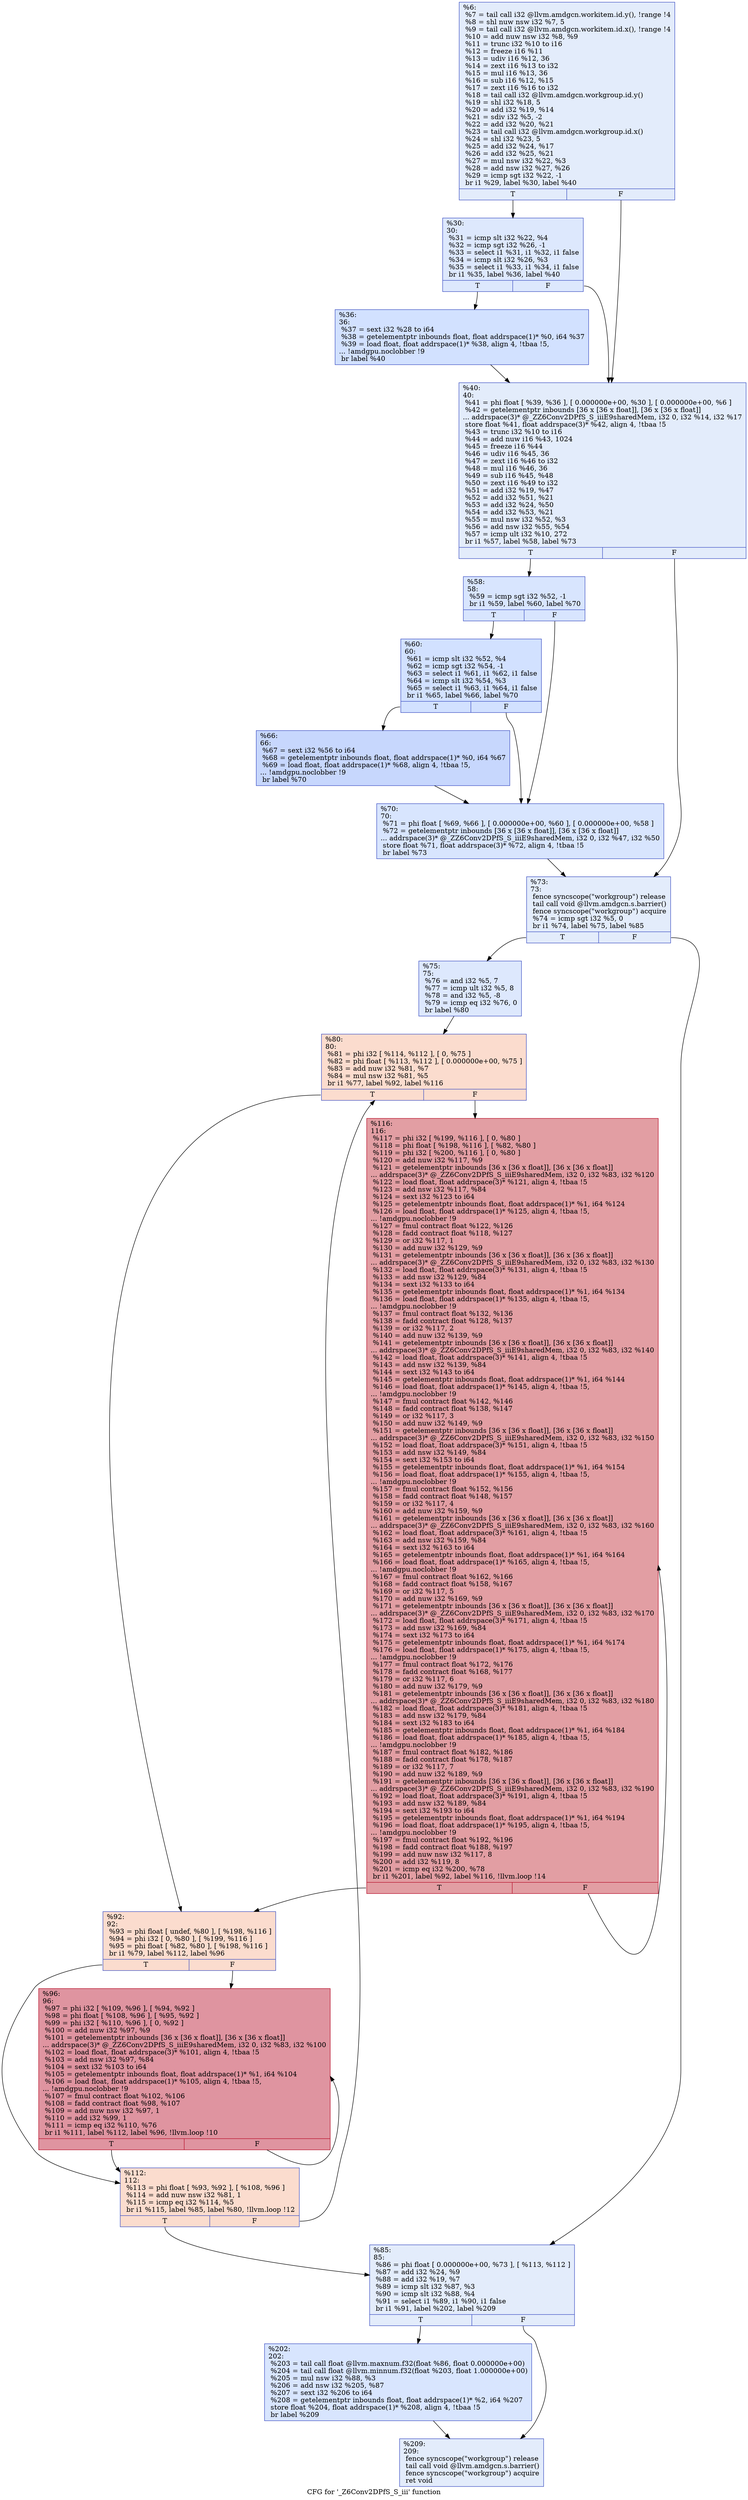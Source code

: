 digraph "CFG for '_Z6Conv2DPfS_S_iii' function" {
	label="CFG for '_Z6Conv2DPfS_S_iii' function";

	Node0x5a7d600 [shape=record,color="#3d50c3ff", style=filled, fillcolor="#bfd3f670",label="{%6:\l  %7 = tail call i32 @llvm.amdgcn.workitem.id.y(), !range !4\l  %8 = shl nuw nsw i32 %7, 5\l  %9 = tail call i32 @llvm.amdgcn.workitem.id.x(), !range !4\l  %10 = add nuw nsw i32 %8, %9\l  %11 = trunc i32 %10 to i16\l  %12 = freeze i16 %11\l  %13 = udiv i16 %12, 36\l  %14 = zext i16 %13 to i32\l  %15 = mul i16 %13, 36\l  %16 = sub i16 %12, %15\l  %17 = zext i16 %16 to i32\l  %18 = tail call i32 @llvm.amdgcn.workgroup.id.y()\l  %19 = shl i32 %18, 5\l  %20 = add i32 %19, %14\l  %21 = sdiv i32 %5, -2\l  %22 = add i32 %20, %21\l  %23 = tail call i32 @llvm.amdgcn.workgroup.id.x()\l  %24 = shl i32 %23, 5\l  %25 = add i32 %24, %17\l  %26 = add i32 %25, %21\l  %27 = mul nsw i32 %22, %3\l  %28 = add nsw i32 %27, %26\l  %29 = icmp sgt i32 %22, -1\l  br i1 %29, label %30, label %40\l|{<s0>T|<s1>F}}"];
	Node0x5a7d600:s0 -> Node0x5a80120;
	Node0x5a7d600:s1 -> Node0x5a801b0;
	Node0x5a80120 [shape=record,color="#3d50c3ff", style=filled, fillcolor="#b2ccfb70",label="{%30:\l30:                                               \l  %31 = icmp slt i32 %22, %4\l  %32 = icmp sgt i32 %26, -1\l  %33 = select i1 %31, i1 %32, i1 false\l  %34 = icmp slt i32 %26, %3\l  %35 = select i1 %33, i1 %34, i1 false\l  br i1 %35, label %36, label %40\l|{<s0>T|<s1>F}}"];
	Node0x5a80120:s0 -> Node0x5a80760;
	Node0x5a80120:s1 -> Node0x5a801b0;
	Node0x5a80760 [shape=record,color="#3d50c3ff", style=filled, fillcolor="#9abbff70",label="{%36:\l36:                                               \l  %37 = sext i32 %28 to i64\l  %38 = getelementptr inbounds float, float addrspace(1)* %0, i64 %37\l  %39 = load float, float addrspace(1)* %38, align 4, !tbaa !5,\l... !amdgpu.noclobber !9\l  br label %40\l}"];
	Node0x5a80760 -> Node0x5a801b0;
	Node0x5a801b0 [shape=record,color="#3d50c3ff", style=filled, fillcolor="#bfd3f670",label="{%40:\l40:                                               \l  %41 = phi float [ %39, %36 ], [ 0.000000e+00, %30 ], [ 0.000000e+00, %6 ]\l  %42 = getelementptr inbounds [36 x [36 x float]], [36 x [36 x float]]\l... addrspace(3)* @_ZZ6Conv2DPfS_S_iiiE9sharedMem, i32 0, i32 %14, i32 %17\l  store float %41, float addrspace(3)* %42, align 4, !tbaa !5\l  %43 = trunc i32 %10 to i16\l  %44 = add nuw i16 %43, 1024\l  %45 = freeze i16 %44\l  %46 = udiv i16 %45, 36\l  %47 = zext i16 %46 to i32\l  %48 = mul i16 %46, 36\l  %49 = sub i16 %45, %48\l  %50 = zext i16 %49 to i32\l  %51 = add i32 %19, %47\l  %52 = add i32 %51, %21\l  %53 = add i32 %24, %50\l  %54 = add i32 %53, %21\l  %55 = mul nsw i32 %52, %3\l  %56 = add nsw i32 %55, %54\l  %57 = icmp ult i32 %10, 272\l  br i1 %57, label %58, label %73\l|{<s0>T|<s1>F}}"];
	Node0x5a801b0:s0 -> Node0x5a82810;
	Node0x5a801b0:s1 -> Node0x5a828a0;
	Node0x5a82810 [shape=record,color="#3d50c3ff", style=filled, fillcolor="#a7c5fe70",label="{%58:\l58:                                               \l  %59 = icmp sgt i32 %52, -1\l  br i1 %59, label %60, label %70\l|{<s0>T|<s1>F}}"];
	Node0x5a82810:s0 -> Node0x5a82a70;
	Node0x5a82810:s1 -> Node0x5a82ac0;
	Node0x5a82a70 [shape=record,color="#3d50c3ff", style=filled, fillcolor="#9abbff70",label="{%60:\l60:                                               \l  %61 = icmp slt i32 %52, %4\l  %62 = icmp sgt i32 %54, -1\l  %63 = select i1 %61, i1 %62, i1 false\l  %64 = icmp slt i32 %54, %3\l  %65 = select i1 %63, i1 %64, i1 false\l  br i1 %65, label %66, label %70\l|{<s0>T|<s1>F}}"];
	Node0x5a82a70:s0 -> Node0x5a804c0;
	Node0x5a82a70:s1 -> Node0x5a82ac0;
	Node0x5a804c0 [shape=record,color="#3d50c3ff", style=filled, fillcolor="#81a4fb70",label="{%66:\l66:                                               \l  %67 = sext i32 %56 to i64\l  %68 = getelementptr inbounds float, float addrspace(1)* %0, i64 %67\l  %69 = load float, float addrspace(1)* %68, align 4, !tbaa !5,\l... !amdgpu.noclobber !9\l  br label %70\l}"];
	Node0x5a804c0 -> Node0x5a82ac0;
	Node0x5a82ac0 [shape=record,color="#3d50c3ff", style=filled, fillcolor="#a7c5fe70",label="{%70:\l70:                                               \l  %71 = phi float [ %69, %66 ], [ 0.000000e+00, %60 ], [ 0.000000e+00, %58 ]\l  %72 = getelementptr inbounds [36 x [36 x float]], [36 x [36 x float]]\l... addrspace(3)* @_ZZ6Conv2DPfS_S_iiiE9sharedMem, i32 0, i32 %47, i32 %50\l  store float %71, float addrspace(3)* %72, align 4, !tbaa !5\l  br label %73\l}"];
	Node0x5a82ac0 -> Node0x5a828a0;
	Node0x5a828a0 [shape=record,color="#3d50c3ff", style=filled, fillcolor="#bfd3f670",label="{%73:\l73:                                               \l  fence syncscope(\"workgroup\") release\l  tail call void @llvm.amdgcn.s.barrier()\l  fence syncscope(\"workgroup\") acquire\l  %74 = icmp sgt i32 %5, 0\l  br i1 %74, label %75, label %85\l|{<s0>T|<s1>F}}"];
	Node0x5a828a0:s0 -> Node0x5a84020;
	Node0x5a828a0:s1 -> Node0x5a84070;
	Node0x5a84020 [shape=record,color="#3d50c3ff", style=filled, fillcolor="#b2ccfb70",label="{%75:\l75:                                               \l  %76 = and i32 %5, 7\l  %77 = icmp ult i32 %5, 8\l  %78 = and i32 %5, -8\l  %79 = icmp eq i32 %76, 0\l  br label %80\l}"];
	Node0x5a84020 -> Node0x5a84450;
	Node0x5a84450 [shape=record,color="#3d50c3ff", style=filled, fillcolor="#f7af9170",label="{%80:\l80:                                               \l  %81 = phi i32 [ %114, %112 ], [ 0, %75 ]\l  %82 = phi float [ %113, %112 ], [ 0.000000e+00, %75 ]\l  %83 = add nuw i32 %81, %7\l  %84 = mul nsw i32 %81, %5\l  br i1 %77, label %92, label %116\l|{<s0>T|<s1>F}}"];
	Node0x5a84450:s0 -> Node0x5a848c0;
	Node0x5a84450:s1 -> Node0x5a84950;
	Node0x5a84070 [shape=record,color="#3d50c3ff", style=filled, fillcolor="#bfd3f670",label="{%85:\l85:                                               \l  %86 = phi float [ 0.000000e+00, %73 ], [ %113, %112 ]\l  %87 = add i32 %24, %9\l  %88 = add i32 %19, %7\l  %89 = icmp slt i32 %87, %3\l  %90 = icmp slt i32 %88, %4\l  %91 = select i1 %89, i1 %90, i1 false\l  br i1 %91, label %202, label %209\l|{<s0>T|<s1>F}}"];
	Node0x5a84070:s0 -> Node0x5a84e30;
	Node0x5a84070:s1 -> Node0x5a84e80;
	Node0x5a848c0 [shape=record,color="#3d50c3ff", style=filled, fillcolor="#f7af9170",label="{%92:\l92:                                               \l  %93 = phi float [ undef, %80 ], [ %198, %116 ]\l  %94 = phi i32 [ 0, %80 ], [ %199, %116 ]\l  %95 = phi float [ %82, %80 ], [ %198, %116 ]\l  br i1 %79, label %112, label %96\l|{<s0>T|<s1>F}}"];
	Node0x5a848c0:s0 -> Node0x5a84540;
	Node0x5a848c0:s1 -> Node0x5a85270;
	Node0x5a85270 [shape=record,color="#b70d28ff", style=filled, fillcolor="#b70d2870",label="{%96:\l96:                                               \l  %97 = phi i32 [ %109, %96 ], [ %94, %92 ]\l  %98 = phi float [ %108, %96 ], [ %95, %92 ]\l  %99 = phi i32 [ %110, %96 ], [ 0, %92 ]\l  %100 = add nuw i32 %97, %9\l  %101 = getelementptr inbounds [36 x [36 x float]], [36 x [36 x float]]\l... addrspace(3)* @_ZZ6Conv2DPfS_S_iiiE9sharedMem, i32 0, i32 %83, i32 %100\l  %102 = load float, float addrspace(3)* %101, align 4, !tbaa !5\l  %103 = add nsw i32 %97, %84\l  %104 = sext i32 %103 to i64\l  %105 = getelementptr inbounds float, float addrspace(1)* %1, i64 %104\l  %106 = load float, float addrspace(1)* %105, align 4, !tbaa !5,\l... !amdgpu.noclobber !9\l  %107 = fmul contract float %102, %106\l  %108 = fadd contract float %98, %107\l  %109 = add nuw nsw i32 %97, 1\l  %110 = add i32 %99, 1\l  %111 = icmp eq i32 %110, %76\l  br i1 %111, label %112, label %96, !llvm.loop !10\l|{<s0>T|<s1>F}}"];
	Node0x5a85270:s0 -> Node0x5a84540;
	Node0x5a85270:s1 -> Node0x5a85270;
	Node0x5a84540 [shape=record,color="#3d50c3ff", style=filled, fillcolor="#f7af9170",label="{%112:\l112:                                              \l  %113 = phi float [ %93, %92 ], [ %108, %96 ]\l  %114 = add nuw nsw i32 %81, 1\l  %115 = icmp eq i32 %114, %5\l  br i1 %115, label %85, label %80, !llvm.loop !12\l|{<s0>T|<s1>F}}"];
	Node0x5a84540:s0 -> Node0x5a84070;
	Node0x5a84540:s1 -> Node0x5a84450;
	Node0x5a84950 [shape=record,color="#b70d28ff", style=filled, fillcolor="#be242e70",label="{%116:\l116:                                              \l  %117 = phi i32 [ %199, %116 ], [ 0, %80 ]\l  %118 = phi float [ %198, %116 ], [ %82, %80 ]\l  %119 = phi i32 [ %200, %116 ], [ 0, %80 ]\l  %120 = add nuw i32 %117, %9\l  %121 = getelementptr inbounds [36 x [36 x float]], [36 x [36 x float]]\l... addrspace(3)* @_ZZ6Conv2DPfS_S_iiiE9sharedMem, i32 0, i32 %83, i32 %120\l  %122 = load float, float addrspace(3)* %121, align 4, !tbaa !5\l  %123 = add nsw i32 %117, %84\l  %124 = sext i32 %123 to i64\l  %125 = getelementptr inbounds float, float addrspace(1)* %1, i64 %124\l  %126 = load float, float addrspace(1)* %125, align 4, !tbaa !5,\l... !amdgpu.noclobber !9\l  %127 = fmul contract float %122, %126\l  %128 = fadd contract float %118, %127\l  %129 = or i32 %117, 1\l  %130 = add nuw i32 %129, %9\l  %131 = getelementptr inbounds [36 x [36 x float]], [36 x [36 x float]]\l... addrspace(3)* @_ZZ6Conv2DPfS_S_iiiE9sharedMem, i32 0, i32 %83, i32 %130\l  %132 = load float, float addrspace(3)* %131, align 4, !tbaa !5\l  %133 = add nsw i32 %129, %84\l  %134 = sext i32 %133 to i64\l  %135 = getelementptr inbounds float, float addrspace(1)* %1, i64 %134\l  %136 = load float, float addrspace(1)* %135, align 4, !tbaa !5,\l... !amdgpu.noclobber !9\l  %137 = fmul contract float %132, %136\l  %138 = fadd contract float %128, %137\l  %139 = or i32 %117, 2\l  %140 = add nuw i32 %139, %9\l  %141 = getelementptr inbounds [36 x [36 x float]], [36 x [36 x float]]\l... addrspace(3)* @_ZZ6Conv2DPfS_S_iiiE9sharedMem, i32 0, i32 %83, i32 %140\l  %142 = load float, float addrspace(3)* %141, align 4, !tbaa !5\l  %143 = add nsw i32 %139, %84\l  %144 = sext i32 %143 to i64\l  %145 = getelementptr inbounds float, float addrspace(1)* %1, i64 %144\l  %146 = load float, float addrspace(1)* %145, align 4, !tbaa !5,\l... !amdgpu.noclobber !9\l  %147 = fmul contract float %142, %146\l  %148 = fadd contract float %138, %147\l  %149 = or i32 %117, 3\l  %150 = add nuw i32 %149, %9\l  %151 = getelementptr inbounds [36 x [36 x float]], [36 x [36 x float]]\l... addrspace(3)* @_ZZ6Conv2DPfS_S_iiiE9sharedMem, i32 0, i32 %83, i32 %150\l  %152 = load float, float addrspace(3)* %151, align 4, !tbaa !5\l  %153 = add nsw i32 %149, %84\l  %154 = sext i32 %153 to i64\l  %155 = getelementptr inbounds float, float addrspace(1)* %1, i64 %154\l  %156 = load float, float addrspace(1)* %155, align 4, !tbaa !5,\l... !amdgpu.noclobber !9\l  %157 = fmul contract float %152, %156\l  %158 = fadd contract float %148, %157\l  %159 = or i32 %117, 4\l  %160 = add nuw i32 %159, %9\l  %161 = getelementptr inbounds [36 x [36 x float]], [36 x [36 x float]]\l... addrspace(3)* @_ZZ6Conv2DPfS_S_iiiE9sharedMem, i32 0, i32 %83, i32 %160\l  %162 = load float, float addrspace(3)* %161, align 4, !tbaa !5\l  %163 = add nsw i32 %159, %84\l  %164 = sext i32 %163 to i64\l  %165 = getelementptr inbounds float, float addrspace(1)* %1, i64 %164\l  %166 = load float, float addrspace(1)* %165, align 4, !tbaa !5,\l... !amdgpu.noclobber !9\l  %167 = fmul contract float %162, %166\l  %168 = fadd contract float %158, %167\l  %169 = or i32 %117, 5\l  %170 = add nuw i32 %169, %9\l  %171 = getelementptr inbounds [36 x [36 x float]], [36 x [36 x float]]\l... addrspace(3)* @_ZZ6Conv2DPfS_S_iiiE9sharedMem, i32 0, i32 %83, i32 %170\l  %172 = load float, float addrspace(3)* %171, align 4, !tbaa !5\l  %173 = add nsw i32 %169, %84\l  %174 = sext i32 %173 to i64\l  %175 = getelementptr inbounds float, float addrspace(1)* %1, i64 %174\l  %176 = load float, float addrspace(1)* %175, align 4, !tbaa !5,\l... !amdgpu.noclobber !9\l  %177 = fmul contract float %172, %176\l  %178 = fadd contract float %168, %177\l  %179 = or i32 %117, 6\l  %180 = add nuw i32 %179, %9\l  %181 = getelementptr inbounds [36 x [36 x float]], [36 x [36 x float]]\l... addrspace(3)* @_ZZ6Conv2DPfS_S_iiiE9sharedMem, i32 0, i32 %83, i32 %180\l  %182 = load float, float addrspace(3)* %181, align 4, !tbaa !5\l  %183 = add nsw i32 %179, %84\l  %184 = sext i32 %183 to i64\l  %185 = getelementptr inbounds float, float addrspace(1)* %1, i64 %184\l  %186 = load float, float addrspace(1)* %185, align 4, !tbaa !5,\l... !amdgpu.noclobber !9\l  %187 = fmul contract float %182, %186\l  %188 = fadd contract float %178, %187\l  %189 = or i32 %117, 7\l  %190 = add nuw i32 %189, %9\l  %191 = getelementptr inbounds [36 x [36 x float]], [36 x [36 x float]]\l... addrspace(3)* @_ZZ6Conv2DPfS_S_iiiE9sharedMem, i32 0, i32 %83, i32 %190\l  %192 = load float, float addrspace(3)* %191, align 4, !tbaa !5\l  %193 = add nsw i32 %189, %84\l  %194 = sext i32 %193 to i64\l  %195 = getelementptr inbounds float, float addrspace(1)* %1, i64 %194\l  %196 = load float, float addrspace(1)* %195, align 4, !tbaa !5,\l... !amdgpu.noclobber !9\l  %197 = fmul contract float %192, %196\l  %198 = fadd contract float %188, %197\l  %199 = add nuw nsw i32 %117, 8\l  %200 = add i32 %119, 8\l  %201 = icmp eq i32 %200, %78\l  br i1 %201, label %92, label %116, !llvm.loop !14\l|{<s0>T|<s1>F}}"];
	Node0x5a84950:s0 -> Node0x5a848c0;
	Node0x5a84950:s1 -> Node0x5a84950;
	Node0x5a84e30 [shape=record,color="#3d50c3ff", style=filled, fillcolor="#a7c5fe70",label="{%202:\l202:                                              \l  %203 = tail call float @llvm.maxnum.f32(float %86, float 0.000000e+00)\l  %204 = tail call float @llvm.minnum.f32(float %203, float 1.000000e+00)\l  %205 = mul nsw i32 %88, %3\l  %206 = add nsw i32 %205, %87\l  %207 = sext i32 %206 to i64\l  %208 = getelementptr inbounds float, float addrspace(1)* %2, i64 %207\l  store float %204, float addrspace(1)* %208, align 4, !tbaa !5\l  br label %209\l}"];
	Node0x5a84e30 -> Node0x5a84e80;
	Node0x5a84e80 [shape=record,color="#3d50c3ff", style=filled, fillcolor="#bfd3f670",label="{%209:\l209:                                              \l  fence syncscope(\"workgroup\") release\l  tail call void @llvm.amdgcn.s.barrier()\l  fence syncscope(\"workgroup\") acquire\l  ret void\l}"];
}
